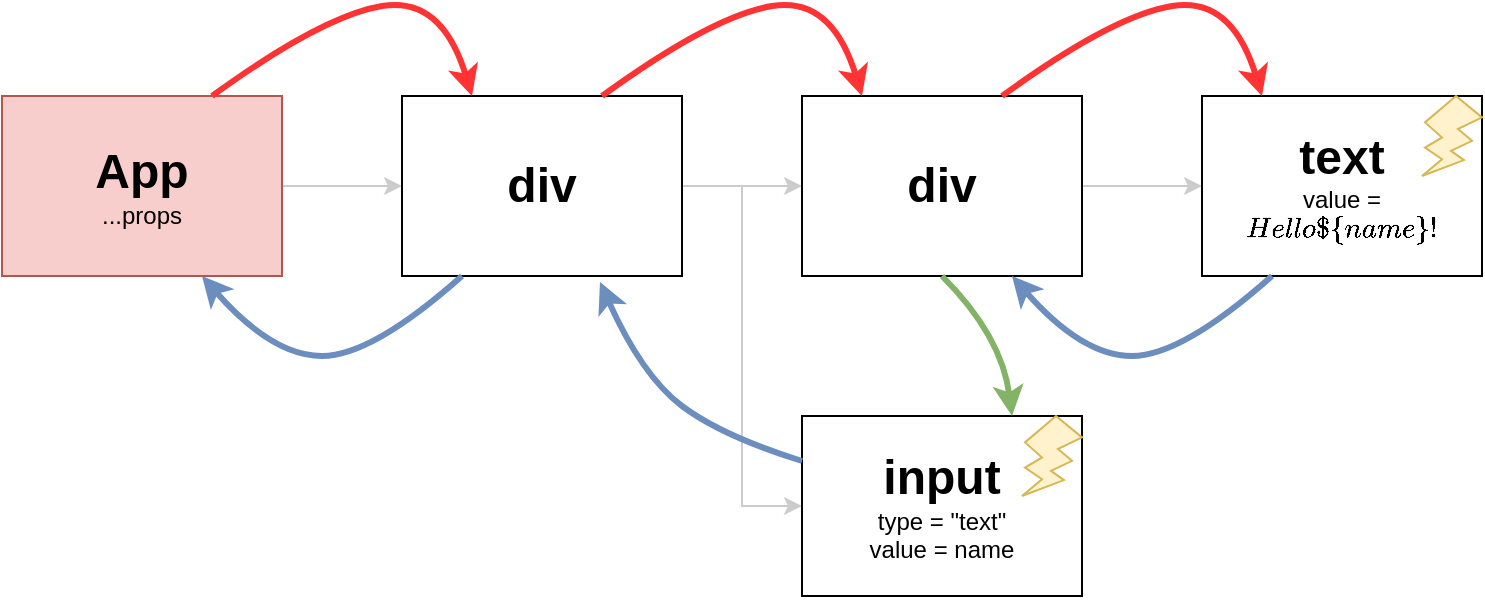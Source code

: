 <mxfile pages="1" version="11.2.8" type="device"><diagram id="cy5wwkzrfEd6yX7aTMpj" name="Page-1"><mxGraphModel dx="856" dy="619" grid="1" gridSize="10" guides="1" tooltips="1" connect="1" arrows="1" fold="1" page="1" pageScale="1" pageWidth="827" pageHeight="1169" math="0" shadow="0"><root><mxCell id="0"/><mxCell id="1" parent="0"/><mxCell id="WP5Ypat7T_b5clrTJmyP-10" style="edgeStyle=orthogonalEdgeStyle;rounded=0;orthogonalLoop=1;jettySize=auto;html=1;exitX=1;exitY=0.5;exitDx=0;exitDy=0;entryX=0;entryY=0.5;entryDx=0;entryDy=0;fillColor=#f5f5f5;strokeColor=#CCCCCC;" parent="1" source="WP5Ypat7T_b5clrTJmyP-2" target="WP5Ypat7T_b5clrTJmyP-3" edge="1"><mxGeometry relative="1" as="geometry"/></mxCell><mxCell id="WP5Ypat7T_b5clrTJmyP-2" value="&lt;font style=&quot;font-size: 24px&quot;&gt;&lt;b&gt;App&lt;/b&gt;&lt;/font&gt;&lt;br&gt;...props" style="rounded=0;whiteSpace=wrap;html=1;fillColor=#f8cecc;strokeColor=#b85450;" parent="1" vertex="1"><mxGeometry x="40" y="120" width="140" height="90" as="geometry"/></mxCell><mxCell id="WP5Ypat7T_b5clrTJmyP-11" style="edgeStyle=orthogonalEdgeStyle;rounded=0;orthogonalLoop=1;jettySize=auto;html=1;exitX=1;exitY=0.5;exitDx=0;exitDy=0;entryX=0;entryY=0.5;entryDx=0;entryDy=0;strokeColor=#CCCCCC;" parent="1" source="WP5Ypat7T_b5clrTJmyP-3" target="WP5Ypat7T_b5clrTJmyP-4" edge="1"><mxGeometry relative="1" as="geometry"/></mxCell><mxCell id="WP5Ypat7T_b5clrTJmyP-13" style="edgeStyle=orthogonalEdgeStyle;rounded=0;orthogonalLoop=1;jettySize=auto;html=1;exitX=1;exitY=0.5;exitDx=0;exitDy=0;entryX=0;entryY=0.5;entryDx=0;entryDy=0;strokeColor=#CCCCCC;" parent="1" source="WP5Ypat7T_b5clrTJmyP-3" target="WP5Ypat7T_b5clrTJmyP-9" edge="1"><mxGeometry relative="1" as="geometry"/></mxCell><mxCell id="WP5Ypat7T_b5clrTJmyP-3" value="&lt;font style=&quot;font-size: 24px&quot;&gt;&lt;b&gt;div&lt;/b&gt;&lt;/font&gt;" style="rounded=0;whiteSpace=wrap;html=1;" parent="1" vertex="1"><mxGeometry x="240" y="120" width="140" height="90" as="geometry"/></mxCell><mxCell id="WP5Ypat7T_b5clrTJmyP-12" style="edgeStyle=orthogonalEdgeStyle;rounded=0;orthogonalLoop=1;jettySize=auto;html=1;exitX=1;exitY=0.5;exitDx=0;exitDy=0;entryX=0;entryY=0.5;entryDx=0;entryDy=0;strokeColor=#CCCCCC;" parent="1" source="WP5Ypat7T_b5clrTJmyP-4" target="WP5Ypat7T_b5clrTJmyP-6" edge="1"><mxGeometry relative="1" as="geometry"/></mxCell><mxCell id="WP5Ypat7T_b5clrTJmyP-4" value="&lt;font style=&quot;font-size: 24px&quot;&gt;&lt;b&gt;div&lt;/b&gt;&lt;/font&gt;" style="rounded=0;whiteSpace=wrap;html=1;" parent="1" vertex="1"><mxGeometry x="440" y="120" width="140" height="90" as="geometry"/></mxCell><mxCell id="WP5Ypat7T_b5clrTJmyP-6" value="&lt;font style=&quot;font-size: 24px&quot;&gt;&lt;b&gt;text&lt;/b&gt;&lt;/font&gt;&lt;br&gt;value = `Hello ${name}!`" style="rounded=0;whiteSpace=wrap;html=1;" parent="1" vertex="1"><mxGeometry x="640" y="120" width="140" height="90" as="geometry"/></mxCell><mxCell id="WP5Ypat7T_b5clrTJmyP-9" value="&lt;font style=&quot;font-size: 24px&quot;&gt;&lt;b&gt;input&lt;/b&gt;&lt;/font&gt;&lt;br&gt;type = &quot;text&quot;&lt;br&gt;value = name" style="rounded=0;whiteSpace=wrap;html=1;" parent="1" vertex="1"><mxGeometry x="440" y="280" width="140" height="90" as="geometry"/></mxCell><mxCell id="7YIYb00Ph5kmv5JKH3tn-1" value="" style="curved=1;endArrow=classic;html=1;strokeColor=#FF3333;exitX=0.75;exitY=0;exitDx=0;exitDy=0;strokeWidth=3;entryX=0.25;entryY=0;entryDx=0;entryDy=0;" edge="1" parent="1" source="WP5Ypat7T_b5clrTJmyP-2" target="WP5Ypat7T_b5clrTJmyP-3"><mxGeometry width="50" height="50" relative="1" as="geometry"><mxPoint x="40" y="440" as="sourcePoint"/><mxPoint x="280" y="110" as="targetPoint"/><Array as="points"><mxPoint x="200" y="80"/><mxPoint x="260" y="70"/></Array></mxGeometry></mxCell><mxCell id="7YIYb00Ph5kmv5JKH3tn-2" value="" style="curved=1;endArrow=classic;html=1;strokeColor=#FF3333;exitX=0.75;exitY=0;exitDx=0;exitDy=0;strokeWidth=3;entryX=0.25;entryY=0;entryDx=0;entryDy=0;" edge="1" parent="1"><mxGeometry width="50" height="50" relative="1" as="geometry"><mxPoint x="340" y="120" as="sourcePoint"/><mxPoint x="470" y="120" as="targetPoint"/><Array as="points"><mxPoint x="395" y="80"/><mxPoint x="455" y="70"/></Array></mxGeometry></mxCell><mxCell id="7YIYb00Ph5kmv5JKH3tn-3" value="" style="curved=1;endArrow=classic;html=1;strokeColor=#FF3333;exitX=0.75;exitY=0;exitDx=0;exitDy=0;strokeWidth=3;entryX=0.25;entryY=0;entryDx=0;entryDy=0;" edge="1" parent="1"><mxGeometry width="50" height="50" relative="1" as="geometry"><mxPoint x="540" y="120" as="sourcePoint"/><mxPoint x="670" y="120" as="targetPoint"/><Array as="points"><mxPoint x="595" y="80"/><mxPoint x="655" y="70"/></Array></mxGeometry></mxCell><mxCell id="7YIYb00Ph5kmv5JKH3tn-5" value="" style="verticalLabelPosition=bottom;verticalAlign=top;html=1;shape=mxgraph.basic.flash;fillColor=#fff2cc;strokeColor=#d6b656;" vertex="1" parent="1"><mxGeometry x="750" y="120" width="30" height="40" as="geometry"/></mxCell><mxCell id="7YIYb00Ph5kmv5JKH3tn-6" value="" style="curved=1;endArrow=classic;html=1;strokeColor=#6c8ebf;exitX=0.25;exitY=1;exitDx=0;exitDy=0;strokeWidth=3;entryX=0.75;entryY=1;entryDx=0;entryDy=0;fillColor=#dae8fc;" edge="1" parent="1" source="WP5Ypat7T_b5clrTJmyP-6" target="WP5Ypat7T_b5clrTJmyP-4"><mxGeometry width="50" height="50" relative="1" as="geometry"><mxPoint x="560" y="290" as="sourcePoint"/><mxPoint x="690" y="290" as="targetPoint"/><Array as="points"><mxPoint x="630" y="250"/><mxPoint x="580" y="250"/></Array></mxGeometry></mxCell><mxCell id="7YIYb00Ph5kmv5JKH3tn-7" value="" style="curved=1;endArrow=classic;html=1;strokeColor=#82b366;exitX=0.5;exitY=1;exitDx=0;exitDy=0;strokeWidth=3;entryX=0.75;entryY=0;entryDx=0;entryDy=0;fillColor=#d5e8d4;" edge="1" parent="1" source="WP5Ypat7T_b5clrTJmyP-4" target="WP5Ypat7T_b5clrTJmyP-9"><mxGeometry width="50" height="50" relative="1" as="geometry"><mxPoint x="530" y="230" as="sourcePoint"/><mxPoint x="400" y="230" as="targetPoint"/><Array as="points"><mxPoint x="540" y="240"/></Array></mxGeometry></mxCell><mxCell id="7YIYb00Ph5kmv5JKH3tn-8" value="" style="verticalLabelPosition=bottom;verticalAlign=top;html=1;shape=mxgraph.basic.flash;fillColor=#fff2cc;strokeColor=#d6b656;" vertex="1" parent="1"><mxGeometry x="550" y="280" width="30" height="40" as="geometry"/></mxCell><mxCell id="7YIYb00Ph5kmv5JKH3tn-9" value="" style="curved=1;endArrow=classic;html=1;strokeColor=#6c8ebf;exitX=0;exitY=0.25;exitDx=0;exitDy=0;strokeWidth=3;entryX=0.707;entryY=1.033;entryDx=0;entryDy=0;fillColor=#dae8fc;entryPerimeter=0;" edge="1" parent="1" source="WP5Ypat7T_b5clrTJmyP-9" target="WP5Ypat7T_b5clrTJmyP-3"><mxGeometry width="50" height="50" relative="1" as="geometry"><mxPoint x="390" y="285" as="sourcePoint"/><mxPoint x="260" y="285" as="targetPoint"/><Array as="points"><mxPoint x="400" y="290"/><mxPoint x="360" y="260"/></Array></mxGeometry></mxCell><mxCell id="7YIYb00Ph5kmv5JKH3tn-10" value="" style="curved=1;endArrow=classic;html=1;strokeColor=#6c8ebf;exitX=0.25;exitY=1;exitDx=0;exitDy=0;strokeWidth=3;entryX=0.75;entryY=1;entryDx=0;entryDy=0;fillColor=#dae8fc;" edge="1" parent="1"><mxGeometry width="50" height="50" relative="1" as="geometry"><mxPoint x="270" y="210" as="sourcePoint"/><mxPoint x="140" y="210" as="targetPoint"/><Array as="points"><mxPoint x="225" y="250"/><mxPoint x="175" y="250"/></Array></mxGeometry></mxCell></root></mxGraphModel></diagram></mxfile>